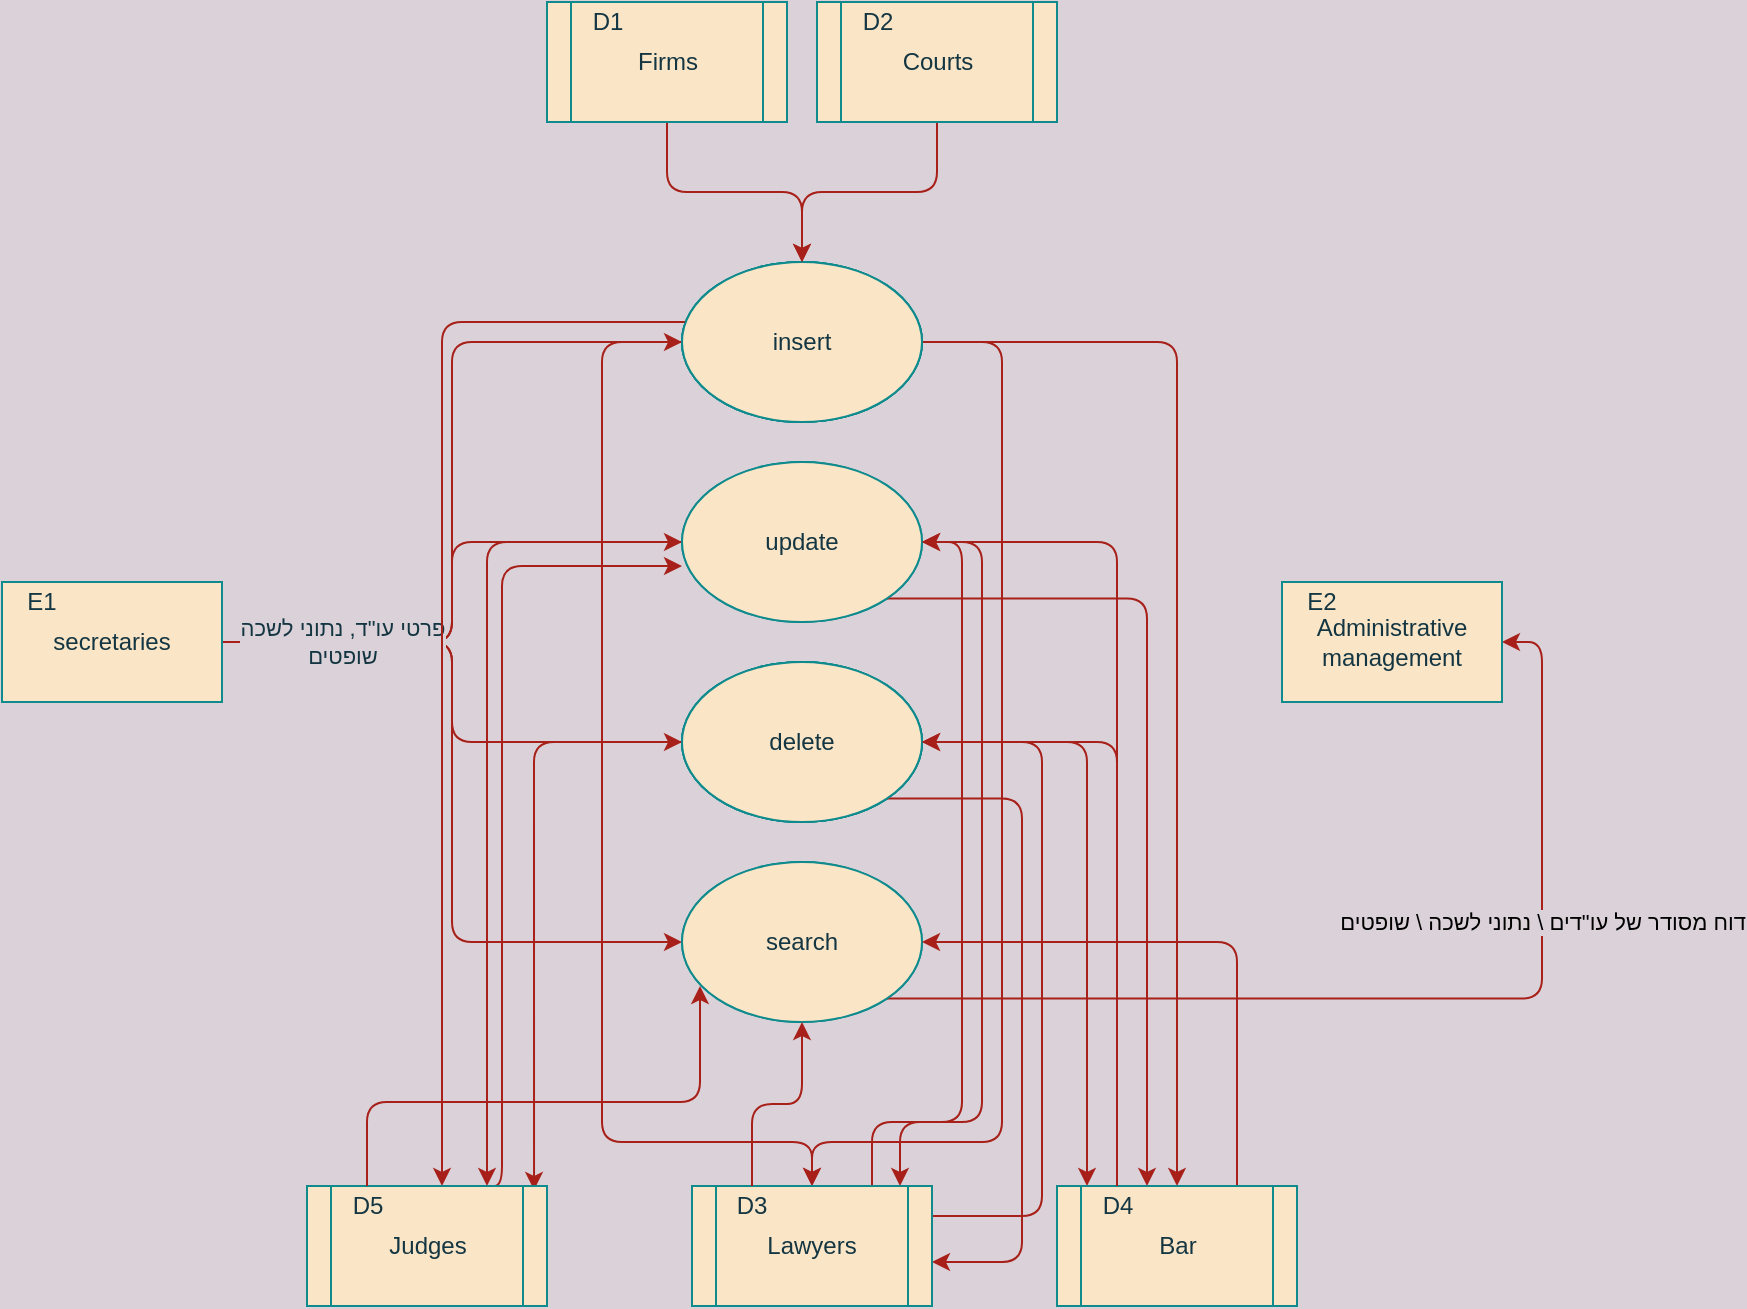<mxfile version="14.6.9" type="github">
  <diagram id="viFm08r9GcRl7o6fiDz1" name="Page-1">
    <mxGraphModel dx="1770" dy="514" grid="1" gridSize="10" guides="1" tooltips="1" connect="1" arrows="1" fold="1" page="1" pageScale="1" pageWidth="850" pageHeight="1100" background="#DAD2D8" math="0" shadow="0">
      <root>
        <mxCell id="0" />
        <mxCell id="1" parent="0" />
        <mxCell id="h9tuWWrnxnAwjh6RNH55-6" value="secretaries" style="whiteSpace=wrap;html=1;shadow=0;sketch=0;fillColor=#FAE5C7;strokeColor=#0F8B8D;fontColor=#143642;" parent="1" vertex="1">
          <mxGeometry x="-810" y="300" width="110" height="60" as="geometry" />
        </mxCell>
        <mxCell id="h9tuWWrnxnAwjh6RNH55-7" value="E1" style="text;html=1;align=center;verticalAlign=middle;whiteSpace=wrap;shadow=0;sketch=0;fontColor=#143642;" parent="1" vertex="1">
          <mxGeometry x="-810" y="300" width="40" height="20" as="geometry" />
        </mxCell>
        <mxCell id="h9tuWWrnxnAwjh6RNH55-8" value="insert" style="ellipse;whiteSpace=wrap;html=1;shadow=0;sketch=0;fillColor=#FAE5C7;strokeColor=#0F8B8D;fontColor=#143642;" parent="1" vertex="1">
          <mxGeometry x="-470" y="140" width="120" height="80" as="geometry" />
        </mxCell>
        <mxCell id="h9tuWWrnxnAwjh6RNH55-11" value="insert" style="ellipse;whiteSpace=wrap;html=1;shadow=0;sketch=0;fillColor=#FAE5C7;strokeColor=#0F8B8D;fontColor=#143642;" parent="1" vertex="1">
          <mxGeometry x="-470" y="140" width="120" height="80" as="geometry" />
        </mxCell>
        <mxCell id="h9tuWWrnxnAwjh6RNH55-14" value="update" style="ellipse;whiteSpace=wrap;html=1;shadow=0;sketch=0;fillColor=#FAE5C7;strokeColor=#0F8B8D;fontColor=#143642;" parent="1" vertex="1">
          <mxGeometry x="-470" y="240" width="120" height="80" as="geometry" />
        </mxCell>
        <mxCell id="h9tuWWrnxnAwjh6RNH55-15" value="insert" style="ellipse;whiteSpace=wrap;html=1;shadow=0;sketch=0;fillColor=#FAE5C7;strokeColor=#0F8B8D;fontColor=#143642;" parent="1" vertex="1">
          <mxGeometry x="-470" y="340" width="120" height="80" as="geometry" />
        </mxCell>
        <mxCell id="h9tuWWrnxnAwjh6RNH55-18" value="delete" style="ellipse;whiteSpace=wrap;html=1;shadow=0;sketch=0;fillColor=#FAE5C7;strokeColor=#0F8B8D;fontColor=#143642;" parent="1" vertex="1">
          <mxGeometry x="-470" y="340" width="120" height="80" as="geometry" />
        </mxCell>
        <mxCell id="h9tuWWrnxnAwjh6RNH55-20" value="search" style="ellipse;whiteSpace=wrap;html=1;shadow=0;sketch=0;fillColor=#FAE5C7;strokeColor=#0F8B8D;fontColor=#143642;" parent="1" vertex="1">
          <mxGeometry x="-470" y="440" width="120" height="80" as="geometry" />
        </mxCell>
        <mxCell id="h9tuWWrnxnAwjh6RNH55-31" value="Administrative&lt;br&gt;management" style="whiteSpace=wrap;html=1;shadow=0;sketch=0;fillColor=#FAE5C7;strokeColor=#0F8B8D;fontColor=#143642;" parent="1" vertex="1">
          <mxGeometry x="-170" y="300" width="110" height="60" as="geometry" />
        </mxCell>
        <mxCell id="h9tuWWrnxnAwjh6RNH55-32" value="E2" style="text;html=1;align=center;verticalAlign=middle;whiteSpace=wrap;shadow=0;sketch=0;fontColor=#143642;" parent="1" vertex="1">
          <mxGeometry x="-170" y="300" width="40" height="20" as="geometry" />
        </mxCell>
        <mxCell id="h9tuWWrnxnAwjh6RNH55-82" style="edgeStyle=orthogonalEdgeStyle;orthogonalLoop=1;jettySize=auto;html=1;entryX=0;entryY=0.5;entryDx=0;entryDy=0;labelBackgroundColor=#DAD2D8;strokeColor=#A8201A;fontColor=#143642;" parent="1" source="h9tuWWrnxnAwjh6RNH55-37" target="h9tuWWrnxnAwjh6RNH55-42" edge="1">
          <mxGeometry relative="1" as="geometry" />
        </mxCell>
        <mxCell id="h9tuWWrnxnAwjh6RNH55-83" style="edgeStyle=orthogonalEdgeStyle;orthogonalLoop=1;jettySize=auto;html=1;entryX=0;entryY=0.5;entryDx=0;entryDy=0;labelBackgroundColor=#DAD2D8;strokeColor=#A8201A;fontColor=#143642;" parent="1" source="h9tuWWrnxnAwjh6RNH55-37" target="h9tuWWrnxnAwjh6RNH55-45" edge="1">
          <mxGeometry relative="1" as="geometry" />
        </mxCell>
        <mxCell id="h9tuWWrnxnAwjh6RNH55-84" style="edgeStyle=orthogonalEdgeStyle;orthogonalLoop=1;jettySize=auto;html=1;exitX=1;exitY=0.5;exitDx=0;exitDy=0;entryX=0;entryY=0.5;entryDx=0;entryDy=0;labelBackgroundColor=#DAD2D8;strokeColor=#A8201A;fontColor=#143642;" parent="1" source="h9tuWWrnxnAwjh6RNH55-37" target="h9tuWWrnxnAwjh6RNH55-49" edge="1">
          <mxGeometry relative="1" as="geometry" />
        </mxCell>
        <mxCell id="h9tuWWrnxnAwjh6RNH55-85" value="פרטי עו&quot;ד, נתוני לשכה&lt;br&gt;שופטים" style="edgeStyle=orthogonalEdgeStyle;orthogonalLoop=1;jettySize=auto;html=1;entryX=0;entryY=0.5;entryDx=0;entryDy=0;labelBackgroundColor=#DAD2D8;strokeColor=#A8201A;fontColor=#143642;" parent="1" source="h9tuWWrnxnAwjh6RNH55-37" target="h9tuWWrnxnAwjh6RNH55-51" edge="1">
          <mxGeometry x="-0.684" relative="1" as="geometry">
            <mxPoint as="offset" />
          </mxGeometry>
        </mxCell>
        <mxCell id="h9tuWWrnxnAwjh6RNH55-37" value="secretaries" style="whiteSpace=wrap;html=1;shadow=0;sketch=0;fillColor=#FAE5C7;strokeColor=#0F8B8D;fontColor=#143642;" parent="1" vertex="1">
          <mxGeometry x="-810" y="300" width="110" height="60" as="geometry" />
        </mxCell>
        <mxCell id="h9tuWWrnxnAwjh6RNH55-38" value="E1" style="text;html=1;align=center;verticalAlign=middle;whiteSpace=wrap;shadow=0;sketch=0;fontColor=#143642;" parent="1" vertex="1">
          <mxGeometry x="-810" y="300" width="40" height="20" as="geometry" />
        </mxCell>
        <mxCell id="h9tuWWrnxnAwjh6RNH55-39" value="insert" style="ellipse;whiteSpace=wrap;html=1;shadow=0;sketch=0;fillColor=#FAE5C7;strokeColor=#0F8B8D;fontColor=#143642;" parent="1" vertex="1">
          <mxGeometry x="-470" y="140" width="120" height="80" as="geometry" />
        </mxCell>
        <mxCell id="h9tuWWrnxnAwjh6RNH55-80" style="edgeStyle=orthogonalEdgeStyle;orthogonalLoop=1;jettySize=auto;html=1;entryX=0.5;entryY=0;entryDx=0;entryDy=0;exitX=1;exitY=0.5;exitDx=0;exitDy=0;labelBackgroundColor=#DAD2D8;strokeColor=#A8201A;fontColor=#143642;" parent="1" source="h9tuWWrnxnAwjh6RNH55-42" target="h9tuWWrnxnAwjh6RNH55-69" edge="1">
          <mxGeometry relative="1" as="geometry">
            <Array as="points">
              <mxPoint x="-310" y="180" />
              <mxPoint x="-310" y="580" />
              <mxPoint x="-405" y="580" />
            </Array>
          </mxGeometry>
        </mxCell>
        <mxCell id="h9tuWWrnxnAwjh6RNH55-81" style="edgeStyle=orthogonalEdgeStyle;orthogonalLoop=1;jettySize=auto;html=1;exitX=0;exitY=0.5;exitDx=0;exitDy=0;entryX=1;entryY=0;entryDx=0;entryDy=0;labelBackgroundColor=#DAD2D8;strokeColor=#A8201A;fontColor=#143642;" parent="1" source="h9tuWWrnxnAwjh6RNH55-42" target="h9tuWWrnxnAwjh6RNH55-70" edge="1">
          <mxGeometry relative="1" as="geometry">
            <Array as="points">
              <mxPoint x="-510" y="180" />
              <mxPoint x="-510" y="580" />
              <mxPoint x="-405" y="580" />
            </Array>
          </mxGeometry>
        </mxCell>
        <mxCell id="h9tuWWrnxnAwjh6RNH55-86" style="edgeStyle=orthogonalEdgeStyle;orthogonalLoop=1;jettySize=auto;html=1;entryX=1;entryY=0;entryDx=0;entryDy=0;labelBackgroundColor=#DAD2D8;strokeColor=#A8201A;fontColor=#143642;" parent="1" source="h9tuWWrnxnAwjh6RNH55-42" target="h9tuWWrnxnAwjh6RNH55-72" edge="1">
          <mxGeometry relative="1" as="geometry" />
        </mxCell>
        <mxCell id="h9tuWWrnxnAwjh6RNH55-87" style="edgeStyle=orthogonalEdgeStyle;orthogonalLoop=1;jettySize=auto;html=1;labelBackgroundColor=#DAD2D8;strokeColor=#A8201A;fontColor=#143642;" parent="1" source="h9tuWWrnxnAwjh6RNH55-42" target="h9tuWWrnxnAwjh6RNH55-73" edge="1">
          <mxGeometry relative="1" as="geometry">
            <Array as="points">
              <mxPoint x="-590" y="170" />
            </Array>
          </mxGeometry>
        </mxCell>
        <mxCell id="h9tuWWrnxnAwjh6RNH55-42" value="insert" style="ellipse;whiteSpace=wrap;html=1;shadow=0;sketch=0;fillColor=#FAE5C7;strokeColor=#0F8B8D;fontColor=#143642;" parent="1" vertex="1">
          <mxGeometry x="-470" y="140" width="120" height="80" as="geometry" />
        </mxCell>
        <mxCell id="h9tuWWrnxnAwjh6RNH55-88" style="edgeStyle=orthogonalEdgeStyle;orthogonalLoop=1;jettySize=auto;html=1;entryX=0.75;entryY=0;entryDx=0;entryDy=0;labelBackgroundColor=#DAD2D8;strokeColor=#A8201A;fontColor=#143642;" parent="1" source="h9tuWWrnxnAwjh6RNH55-45" target="h9tuWWrnxnAwjh6RNH55-73" edge="1">
          <mxGeometry relative="1" as="geometry" />
        </mxCell>
        <mxCell id="h9tuWWrnxnAwjh6RNH55-90" style="edgeStyle=orthogonalEdgeStyle;orthogonalLoop=1;jettySize=auto;html=1;labelBackgroundColor=#DAD2D8;strokeColor=#A8201A;fontColor=#143642;" parent="1" source="h9tuWWrnxnAwjh6RNH55-45" target="h9tuWWrnxnAwjh6RNH55-69" edge="1">
          <mxGeometry relative="1" as="geometry">
            <Array as="points">
              <mxPoint x="-320" y="280" />
              <mxPoint x="-320" y="570" />
              <mxPoint x="-361" y="570" />
            </Array>
          </mxGeometry>
        </mxCell>
        <mxCell id="h9tuWWrnxnAwjh6RNH55-92" style="edgeStyle=orthogonalEdgeStyle;orthogonalLoop=1;jettySize=auto;html=1;exitX=1;exitY=1;exitDx=0;exitDy=0;entryX=0.75;entryY=0;entryDx=0;entryDy=0;labelBackgroundColor=#DAD2D8;strokeColor=#A8201A;fontColor=#143642;" parent="1" source="h9tuWWrnxnAwjh6RNH55-45" target="h9tuWWrnxnAwjh6RNH55-72" edge="1">
          <mxGeometry relative="1" as="geometry" />
        </mxCell>
        <mxCell id="h9tuWWrnxnAwjh6RNH55-45" value="update" style="ellipse;whiteSpace=wrap;html=1;shadow=0;sketch=0;fillColor=#FAE5C7;strokeColor=#0F8B8D;fontColor=#143642;" parent="1" vertex="1">
          <mxGeometry x="-470" y="240" width="120" height="80" as="geometry" />
        </mxCell>
        <mxCell id="h9tuWWrnxnAwjh6RNH55-46" value="insert" style="ellipse;whiteSpace=wrap;html=1;shadow=0;sketch=0;fillColor=#FAE5C7;strokeColor=#0F8B8D;fontColor=#143642;" parent="1" vertex="1">
          <mxGeometry x="-470" y="340" width="120" height="80" as="geometry" />
        </mxCell>
        <mxCell id="h9tuWWrnxnAwjh6RNH55-94" style="edgeStyle=orthogonalEdgeStyle;orthogonalLoop=1;jettySize=auto;html=1;entryX=0.25;entryY=0;entryDx=0;entryDy=0;labelBackgroundColor=#DAD2D8;strokeColor=#A8201A;fontColor=#143642;" parent="1" source="h9tuWWrnxnAwjh6RNH55-49" target="h9tuWWrnxnAwjh6RNH55-72" edge="1">
          <mxGeometry relative="1" as="geometry" />
        </mxCell>
        <mxCell id="h9tuWWrnxnAwjh6RNH55-96" style="edgeStyle=orthogonalEdgeStyle;orthogonalLoop=1;jettySize=auto;html=1;exitX=1;exitY=1;exitDx=0;exitDy=0;labelBackgroundColor=#DAD2D8;strokeColor=#A8201A;fontColor=#143642;" parent="1" source="h9tuWWrnxnAwjh6RNH55-49" target="h9tuWWrnxnAwjh6RNH55-69" edge="1">
          <mxGeometry relative="1" as="geometry">
            <Array as="points">
              <mxPoint x="-300" y="408" />
              <mxPoint x="-300" y="640" />
            </Array>
          </mxGeometry>
        </mxCell>
        <mxCell id="h9tuWWrnxnAwjh6RNH55-98" style="edgeStyle=orthogonalEdgeStyle;orthogonalLoop=1;jettySize=auto;html=1;entryX=0.946;entryY=0.033;entryDx=0;entryDy=0;entryPerimeter=0;labelBackgroundColor=#DAD2D8;strokeColor=#A8201A;fontColor=#143642;" parent="1" source="h9tuWWrnxnAwjh6RNH55-49" target="h9tuWWrnxnAwjh6RNH55-73" edge="1">
          <mxGeometry relative="1" as="geometry" />
        </mxCell>
        <mxCell id="h9tuWWrnxnAwjh6RNH55-49" value="delete" style="ellipse;whiteSpace=wrap;html=1;shadow=0;sketch=0;fillColor=#FAE5C7;strokeColor=#0F8B8D;fontColor=#143642;" parent="1" vertex="1">
          <mxGeometry x="-470" y="340" width="120" height="80" as="geometry" />
        </mxCell>
        <mxCell id="h9tuWWrnxnAwjh6RNH55-103" value="&lt;span style=&quot;color: rgb(0 , 0 , 0) ; font-family: &amp;#34;helvetica&amp;#34; ; font-size: 11px ; letter-spacing: normal ; text-align: center ; text-indent: 0px ; text-transform: none ; word-spacing: 0px ; display: inline ; float: none&quot;&gt;דוח מסודר של עו&quot;דים \ נתוני לשכה \ שופטים&lt;/span&gt;" style="edgeStyle=orthogonalEdgeStyle;orthogonalLoop=1;jettySize=auto;html=1;exitX=1;exitY=1;exitDx=0;exitDy=0;entryX=1;entryY=0.5;entryDx=0;entryDy=0;labelBackgroundColor=#DAD2D8;strokeColor=#A8201A;fontColor=#143642;" parent="1" source="h9tuWWrnxnAwjh6RNH55-51" target="h9tuWWrnxnAwjh6RNH55-62" edge="1">
          <mxGeometry x="0.392" relative="1" as="geometry">
            <mxPoint as="offset" />
          </mxGeometry>
        </mxCell>
        <mxCell id="h9tuWWrnxnAwjh6RNH55-51" value="search" style="ellipse;whiteSpace=wrap;html=1;shadow=0;sketch=0;fillColor=#FAE5C7;strokeColor=#0F8B8D;fontColor=#143642;" parent="1" vertex="1">
          <mxGeometry x="-470" y="440" width="120" height="80" as="geometry" />
        </mxCell>
        <mxCell id="h9tuWWrnxnAwjh6RNH55-62" value="Administrative&lt;br&gt;management" style="whiteSpace=wrap;html=1;shadow=0;sketch=0;fillColor=#FAE5C7;strokeColor=#0F8B8D;fontColor=#143642;" parent="1" vertex="1">
          <mxGeometry x="-170" y="300" width="110" height="60" as="geometry" />
        </mxCell>
        <mxCell id="h9tuWWrnxnAwjh6RNH55-63" value="E2" style="text;html=1;align=center;verticalAlign=middle;whiteSpace=wrap;shadow=0;sketch=0;fontColor=#143642;" parent="1" vertex="1">
          <mxGeometry x="-170" y="300" width="40" height="20" as="geometry" />
        </mxCell>
        <mxCell id="h9tuWWrnxnAwjh6RNH55-76" style="edgeStyle=orthogonalEdgeStyle;orthogonalLoop=1;jettySize=auto;html=1;entryX=0.5;entryY=0;entryDx=0;entryDy=0;labelBackgroundColor=#DAD2D8;strokeColor=#A8201A;fontColor=#143642;" parent="1" source="h9tuWWrnxnAwjh6RNH55-64" target="h9tuWWrnxnAwjh6RNH55-42" edge="1">
          <mxGeometry relative="1" as="geometry" />
        </mxCell>
        <mxCell id="h9tuWWrnxnAwjh6RNH55-64" value="Firms" style="shape=process;whiteSpace=wrap;html=1;backgroundOutline=1;fillColor=#FAE5C7;strokeColor=#0F8B8D;fontColor=#143642;" parent="1" vertex="1">
          <mxGeometry x="-537.5" y="10" width="120" height="60" as="geometry" />
        </mxCell>
        <mxCell id="h9tuWWrnxnAwjh6RNH55-65" value="D1" style="text;html=1;strokeColor=none;fillColor=none;align=center;verticalAlign=middle;whiteSpace=wrap;fontColor=#143642;" parent="1" vertex="1">
          <mxGeometry x="-537.5" y="10" width="60" height="20" as="geometry" />
        </mxCell>
        <mxCell id="h9tuWWrnxnAwjh6RNH55-77" style="edgeStyle=orthogonalEdgeStyle;orthogonalLoop=1;jettySize=auto;html=1;entryX=0.5;entryY=0;entryDx=0;entryDy=0;labelBackgroundColor=#DAD2D8;strokeColor=#A8201A;fontColor=#143642;" parent="1" source="h9tuWWrnxnAwjh6RNH55-66" target="h9tuWWrnxnAwjh6RNH55-42" edge="1">
          <mxGeometry relative="1" as="geometry" />
        </mxCell>
        <mxCell id="h9tuWWrnxnAwjh6RNH55-66" value="Courts" style="shape=process;whiteSpace=wrap;html=1;backgroundOutline=1;fillColor=#FAE5C7;strokeColor=#0F8B8D;fontColor=#143642;" parent="1" vertex="1">
          <mxGeometry x="-402.5" y="10" width="120" height="60" as="geometry" />
        </mxCell>
        <mxCell id="h9tuWWrnxnAwjh6RNH55-67" value="D2" style="text;html=1;strokeColor=none;fillColor=none;align=center;verticalAlign=middle;whiteSpace=wrap;fontColor=#143642;" parent="1" vertex="1">
          <mxGeometry x="-402.5" y="10" width="60" height="20" as="geometry" />
        </mxCell>
        <mxCell id="h9tuWWrnxnAwjh6RNH55-91" style="edgeStyle=orthogonalEdgeStyle;orthogonalLoop=1;jettySize=auto;html=1;exitX=0.75;exitY=0;exitDx=0;exitDy=0;entryX=1;entryY=0.5;entryDx=0;entryDy=0;labelBackgroundColor=#DAD2D8;strokeColor=#A8201A;fontColor=#143642;" parent="1" source="h9tuWWrnxnAwjh6RNH55-69" target="h9tuWWrnxnAwjh6RNH55-45" edge="1">
          <mxGeometry relative="1" as="geometry">
            <Array as="points">
              <mxPoint x="-375" y="570" />
              <mxPoint x="-330" y="570" />
              <mxPoint x="-330" y="280" />
            </Array>
          </mxGeometry>
        </mxCell>
        <mxCell id="h9tuWWrnxnAwjh6RNH55-97" style="edgeStyle=orthogonalEdgeStyle;orthogonalLoop=1;jettySize=auto;html=1;exitX=1;exitY=0.25;exitDx=0;exitDy=0;entryX=1;entryY=0.5;entryDx=0;entryDy=0;labelBackgroundColor=#DAD2D8;strokeColor=#A8201A;fontColor=#143642;" parent="1" source="h9tuWWrnxnAwjh6RNH55-69" target="h9tuWWrnxnAwjh6RNH55-49" edge="1">
          <mxGeometry relative="1" as="geometry">
            <Array as="points">
              <mxPoint x="-290" y="617" />
              <mxPoint x="-290" y="380" />
            </Array>
          </mxGeometry>
        </mxCell>
        <mxCell id="h9tuWWrnxnAwjh6RNH55-69" value="Lawyers" style="shape=process;whiteSpace=wrap;html=1;backgroundOutline=1;fillColor=#FAE5C7;strokeColor=#0F8B8D;fontColor=#143642;" parent="1" vertex="1">
          <mxGeometry x="-465" y="602" width="120" height="60" as="geometry" />
        </mxCell>
        <mxCell id="h9tuWWrnxnAwjh6RNH55-100" style="edgeStyle=orthogonalEdgeStyle;orthogonalLoop=1;jettySize=auto;html=1;labelBackgroundColor=#DAD2D8;strokeColor=#A8201A;fontColor=#143642;" parent="1" source="h9tuWWrnxnAwjh6RNH55-70" target="h9tuWWrnxnAwjh6RNH55-51" edge="1">
          <mxGeometry relative="1" as="geometry" />
        </mxCell>
        <mxCell id="h9tuWWrnxnAwjh6RNH55-70" value="D3" style="text;html=1;strokeColor=none;fillColor=none;align=center;verticalAlign=middle;whiteSpace=wrap;fontColor=#143642;" parent="1" vertex="1">
          <mxGeometry x="-465" y="602" width="60" height="20" as="geometry" />
        </mxCell>
        <mxCell id="h9tuWWrnxnAwjh6RNH55-102" style="edgeStyle=orthogonalEdgeStyle;orthogonalLoop=1;jettySize=auto;html=1;exitX=0.75;exitY=0;exitDx=0;exitDy=0;entryX=1;entryY=0.5;entryDx=0;entryDy=0;labelBackgroundColor=#DAD2D8;strokeColor=#A8201A;fontColor=#143642;" parent="1" source="h9tuWWrnxnAwjh6RNH55-71" target="h9tuWWrnxnAwjh6RNH55-51" edge="1">
          <mxGeometry relative="1" as="geometry" />
        </mxCell>
        <mxCell id="h9tuWWrnxnAwjh6RNH55-71" value="Bar" style="shape=process;whiteSpace=wrap;html=1;backgroundOutline=1;fillColor=#FAE5C7;strokeColor=#0F8B8D;fontColor=#143642;" parent="1" vertex="1">
          <mxGeometry x="-282.5" y="602" width="120" height="60" as="geometry" />
        </mxCell>
        <mxCell id="h9tuWWrnxnAwjh6RNH55-93" style="edgeStyle=orthogonalEdgeStyle;orthogonalLoop=1;jettySize=auto;html=1;exitX=0.5;exitY=0;exitDx=0;exitDy=0;entryX=1;entryY=0.5;entryDx=0;entryDy=0;labelBackgroundColor=#DAD2D8;strokeColor=#A8201A;fontColor=#143642;" parent="1" source="h9tuWWrnxnAwjh6RNH55-72" target="h9tuWWrnxnAwjh6RNH55-45" edge="1">
          <mxGeometry relative="1" as="geometry" />
        </mxCell>
        <mxCell id="h9tuWWrnxnAwjh6RNH55-95" style="edgeStyle=orthogonalEdgeStyle;orthogonalLoop=1;jettySize=auto;html=1;entryX=1;entryY=0.5;entryDx=0;entryDy=0;labelBackgroundColor=#DAD2D8;strokeColor=#A8201A;fontColor=#143642;" parent="1" source="h9tuWWrnxnAwjh6RNH55-72" target="h9tuWWrnxnAwjh6RNH55-49" edge="1">
          <mxGeometry relative="1" as="geometry">
            <Array as="points">
              <mxPoint x="-252" y="380" />
            </Array>
          </mxGeometry>
        </mxCell>
        <mxCell id="h9tuWWrnxnAwjh6RNH55-72" value="D4" style="text;html=1;strokeColor=none;fillColor=none;align=center;verticalAlign=middle;whiteSpace=wrap;fontColor=#143642;" parent="1" vertex="1">
          <mxGeometry x="-282.5" y="602" width="60" height="20" as="geometry" />
        </mxCell>
        <mxCell id="h9tuWWrnxnAwjh6RNH55-89" style="edgeStyle=orthogonalEdgeStyle;orthogonalLoop=1;jettySize=auto;html=1;exitX=0.75;exitY=0;exitDx=0;exitDy=0;entryX=0;entryY=0.65;entryDx=0;entryDy=0;entryPerimeter=0;labelBackgroundColor=#DAD2D8;strokeColor=#A8201A;fontColor=#143642;" parent="1" source="h9tuWWrnxnAwjh6RNH55-73" target="h9tuWWrnxnAwjh6RNH55-45" edge="1">
          <mxGeometry relative="1" as="geometry">
            <Array as="points">
              <mxPoint x="-560" y="602" />
              <mxPoint x="-560" y="292" />
            </Array>
          </mxGeometry>
        </mxCell>
        <mxCell id="h9tuWWrnxnAwjh6RNH55-73" value="Judges" style="shape=process;whiteSpace=wrap;html=1;backgroundOutline=1;fillColor=#FAE5C7;strokeColor=#0F8B8D;fontColor=#143642;" parent="1" vertex="1">
          <mxGeometry x="-657.5" y="602" width="120" height="60" as="geometry" />
        </mxCell>
        <mxCell id="h9tuWWrnxnAwjh6RNH55-101" style="edgeStyle=orthogonalEdgeStyle;orthogonalLoop=1;jettySize=auto;html=1;entryX=0.075;entryY=0.775;entryDx=0;entryDy=0;entryPerimeter=0;labelBackgroundColor=#DAD2D8;strokeColor=#A8201A;fontColor=#143642;" parent="1" source="h9tuWWrnxnAwjh6RNH55-74" target="h9tuWWrnxnAwjh6RNH55-51" edge="1">
          <mxGeometry relative="1" as="geometry">
            <Array as="points">
              <mxPoint x="-627" y="560" />
              <mxPoint x="-461" y="560" />
            </Array>
          </mxGeometry>
        </mxCell>
        <mxCell id="h9tuWWrnxnAwjh6RNH55-74" value="D5" style="text;html=1;strokeColor=none;fillColor=none;align=center;verticalAlign=middle;whiteSpace=wrap;fontColor=#143642;" parent="1" vertex="1">
          <mxGeometry x="-657.5" y="602" width="60" height="20" as="geometry" />
        </mxCell>
      </root>
    </mxGraphModel>
  </diagram>
</mxfile>
